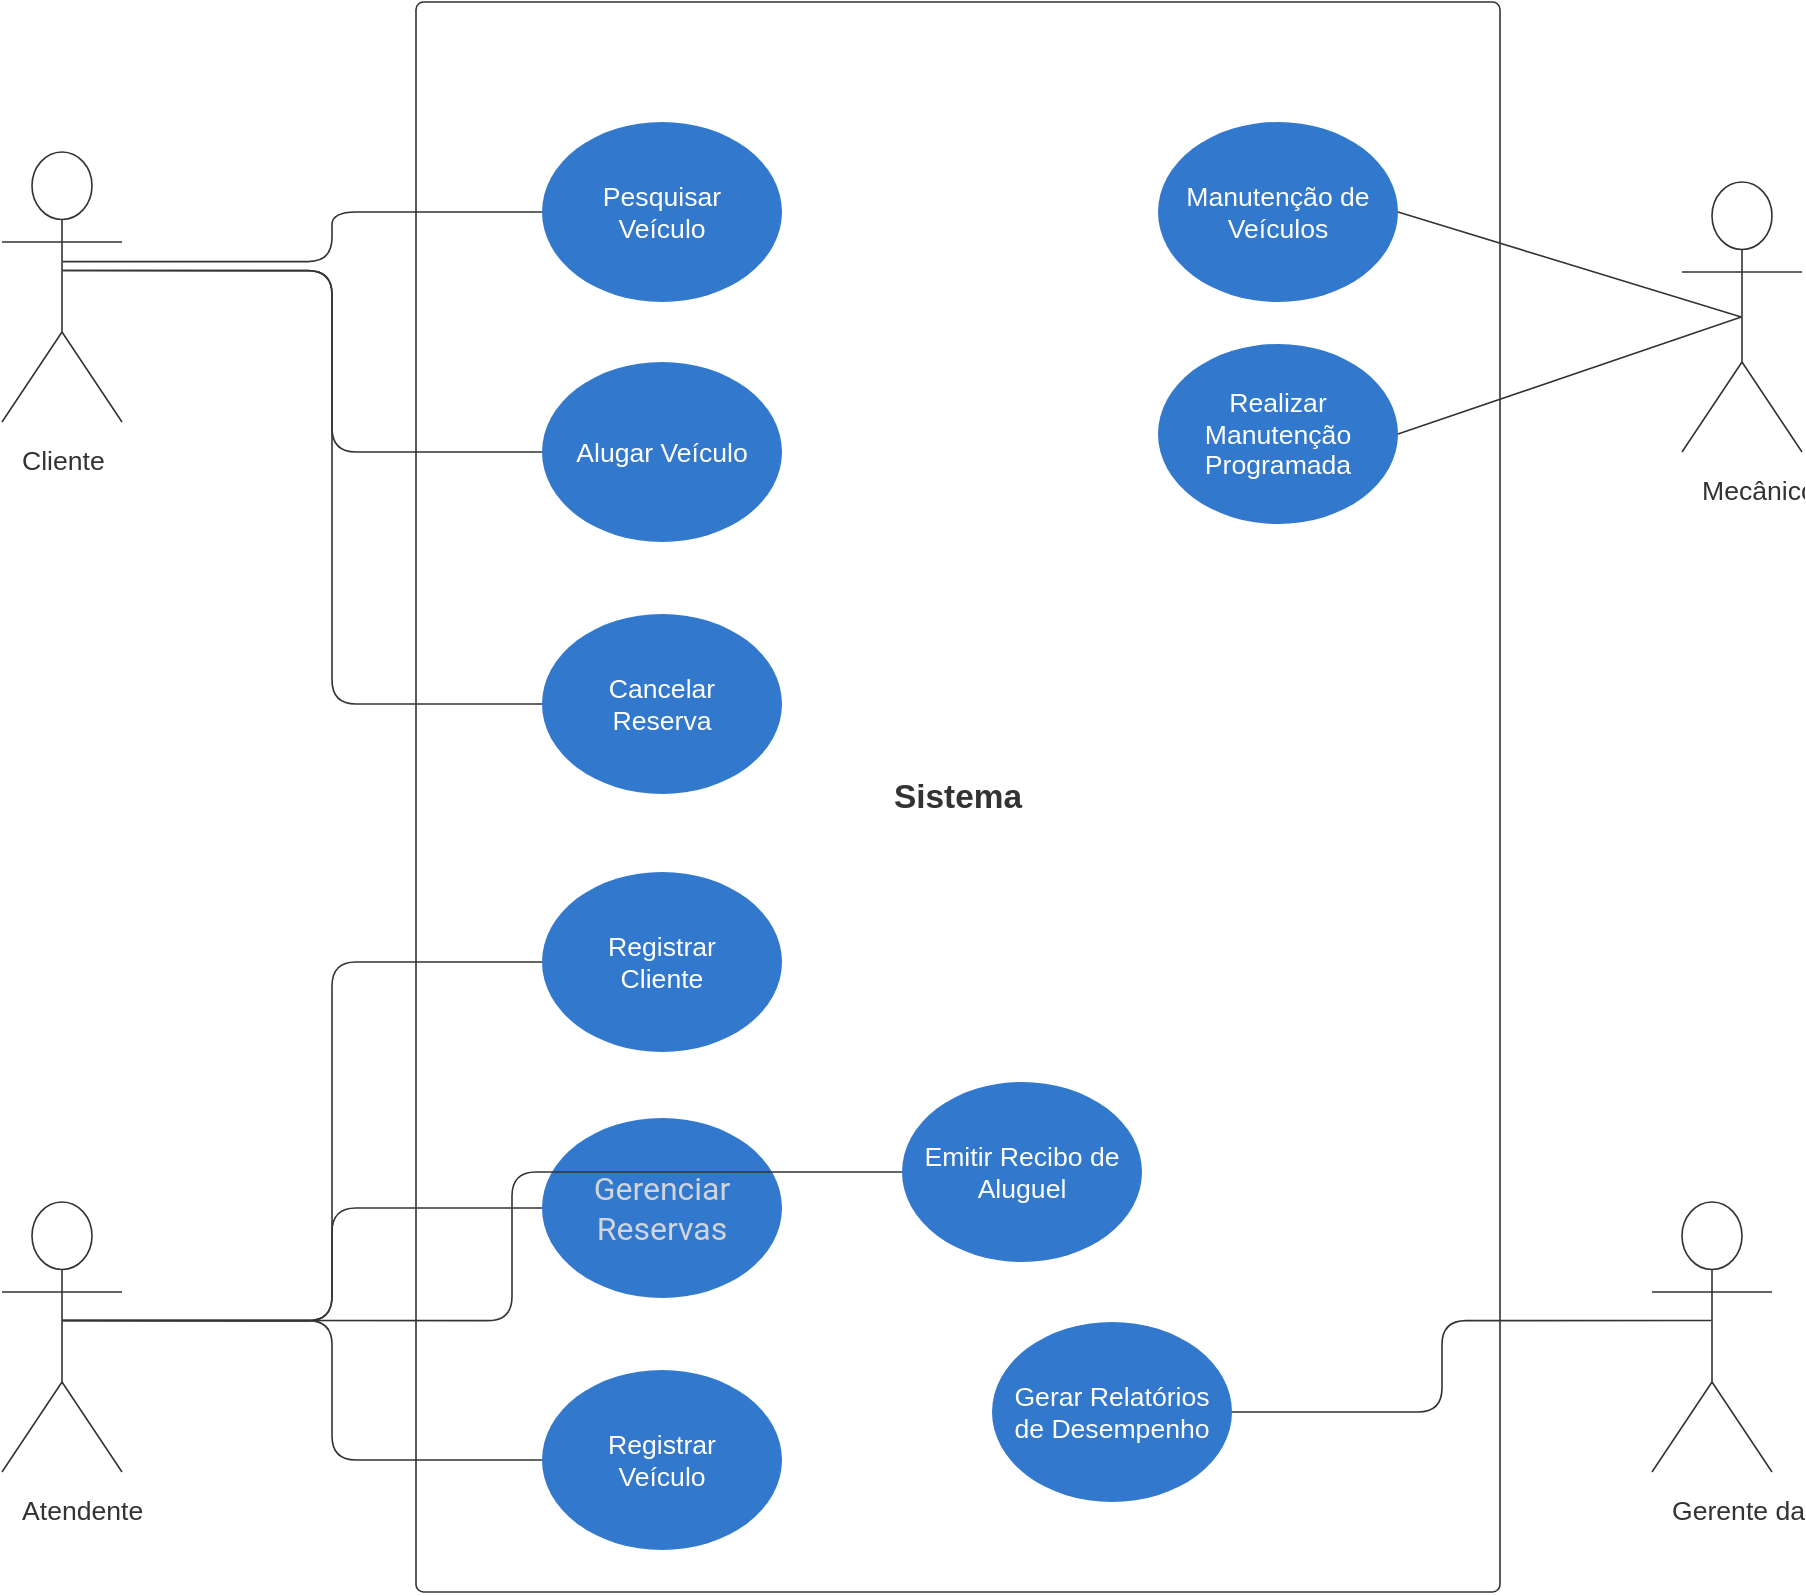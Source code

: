 <mxfile version="22.0.8" type="github">
  <diagram name="Página-1" id="PLNlm5o_AGdVYjuM3f2A">
    <mxGraphModel dx="1522" dy="1028" grid="1" gridSize="10" guides="1" tooltips="1" connect="1" arrows="1" fold="1" page="1" pageScale="1" pageWidth="827" pageHeight="1169" math="0" shadow="0">
      <root>
        <mxCell id="0" />
        <mxCell id="1" parent="0" />
        <mxCell id="H953KsmGj1gF04lkM5ey-14" value="Pesquisar Veículo" style="html=1;overflow=block;blockSpacing=1;whiteSpace=wrap;ellipse;fontSize=13.3;fontColor=#ffffff;spacingLeft=8.6;spacingRight=8.6;spacing=3.7;strokeOpacity=0;fillOpacity=100;rounded=1;absoluteArcSize=1;arcSize=7.5;fillColor=#3278cc;strokeWidth=0.8;lucidId=cAwfCthyY.md;" vertex="1" parent="1">
          <mxGeometry x="450" y="210" width="120" height="90" as="geometry" />
        </mxCell>
        <mxCell id="H953KsmGj1gF04lkM5ey-15" value="Alugar Veículo" style="html=1;overflow=block;blockSpacing=1;whiteSpace=wrap;ellipse;fontSize=13.3;fontColor=#ffffff;spacingLeft=8.6;spacingRight=8.6;spacing=3.7;strokeOpacity=0;fillOpacity=100;rounded=1;absoluteArcSize=1;arcSize=7.5;fillColor=#3278cc;strokeWidth=0.8;lucidId=cAwfn1UmM~92;" vertex="1" parent="1">
          <mxGeometry x="450" y="330" width="120" height="90" as="geometry" />
        </mxCell>
        <mxCell id="H953KsmGj1gF04lkM5ey-16" value="Registrar Cliente" style="html=1;overflow=block;blockSpacing=1;whiteSpace=wrap;ellipse;fontSize=13.3;fontColor=#ffffff;spacingLeft=8.6;spacingRight=8.6;spacing=3.7;strokeOpacity=0;fillOpacity=100;rounded=1;absoluteArcSize=1;arcSize=7.5;fillColor=#3278cc;strokeWidth=0.8;lucidId=cAwfm5dDjA3Q;" vertex="1" parent="1">
          <mxGeometry x="450" y="585" width="120" height="90" as="geometry" />
        </mxCell>
        <mxCell id="H953KsmGj1gF04lkM5ey-17" value="Gerenciar Reservas" style="html=1;overflow=block;blockSpacing=1;whiteSpace=wrap;ellipse;fontSize=16;fontFamily=Roboto;fontColor=#d1d5db;spacingLeft=8.6;spacingRight=8.6;spacing=3.7;strokeOpacity=0;fillOpacity=100;rounded=1;absoluteArcSize=1;arcSize=7.5;fillColor=#3278cc;strokeWidth=0.8;lucidId=cAwfXDwBvwwl;" vertex="1" parent="1">
          <mxGeometry x="450" y="708" width="120" height="90" as="geometry" />
        </mxCell>
        <mxCell id="H953KsmGj1gF04lkM5ey-18" value="Gerar Relatórios de Desempenho" style="html=1;overflow=block;blockSpacing=1;whiteSpace=wrap;ellipse;fontSize=13.3;fontColor=#ffffff;spacingLeft=8.6;spacingRight=8.6;spacing=3.7;strokeOpacity=0;fillOpacity=100;rounded=1;absoluteArcSize=1;arcSize=7.5;fillColor=#3278cc;strokeWidth=0.8;lucidId=cAwf.yAsq80J;" vertex="1" parent="1">
          <mxGeometry x="675" y="810" width="120" height="90" as="geometry" />
        </mxCell>
        <mxCell id="H953KsmGj1gF04lkM5ey-19" value="Cancelar Reserva" style="html=1;overflow=block;blockSpacing=1;whiteSpace=wrap;ellipse;fontSize=13.3;fontColor=#ffffff;spacingLeft=8.6;spacingRight=8.6;spacing=3.7;strokeOpacity=0;fillOpacity=100;rounded=1;absoluteArcSize=1;arcSize=7.5;fillColor=#3278cc;strokeWidth=0.8;lucidId=cAwfn6e7vSsn;" vertex="1" parent="1">
          <mxGeometry x="450" y="456" width="120" height="90" as="geometry" />
        </mxCell>
        <mxCell id="H953KsmGj1gF04lkM5ey-20" value="Realizar Manutenção Programada" style="html=1;overflow=block;blockSpacing=1;whiteSpace=wrap;ellipse;fontSize=13.3;fontColor=#ffffff;spacingLeft=8.6;spacingRight=8.6;spacing=3.7;strokeOpacity=0;fillOpacity=100;rounded=1;absoluteArcSize=1;arcSize=7.5;fillColor=#3278cc;strokeWidth=0.8;lucidId=cAwfGpVCeP2m;" vertex="1" parent="1">
          <mxGeometry x="758" y="321" width="120" height="90" as="geometry" />
        </mxCell>
        <mxCell id="H953KsmGj1gF04lkM5ey-21" value="Registrar Veículo" style="html=1;overflow=block;blockSpacing=1;whiteSpace=wrap;ellipse;fontSize=13.3;fontColor=#ffffff;spacingLeft=8.6;spacingRight=8.6;spacing=3.7;strokeOpacity=0;fillOpacity=100;rounded=1;absoluteArcSize=1;arcSize=7.5;fillColor=#3278cc;strokeWidth=0.8;lucidId=cAwfxqoZJivl;" vertex="1" parent="1">
          <mxGeometry x="450" y="834" width="120" height="90" as="geometry" />
        </mxCell>
        <mxCell id="H953KsmGj1gF04lkM5ey-22" value="Manutenção de Veículos" style="html=1;overflow=block;blockSpacing=1;whiteSpace=wrap;ellipse;fontSize=13.3;fontColor=#ffffff;spacingLeft=8.6;spacingRight=8.6;spacing=3.7;strokeOpacity=0;fillOpacity=100;rounded=1;absoluteArcSize=1;arcSize=7.5;fillColor=#3278cc;strokeWidth=0.8;lucidId=cAwfhuOL.hJR;" vertex="1" parent="1">
          <mxGeometry x="758" y="210" width="120" height="90" as="geometry" />
        </mxCell>
        <mxCell id="H953KsmGj1gF04lkM5ey-23" value="Emitir Recibo de Aluguel" style="html=1;overflow=block;blockSpacing=1;whiteSpace=wrap;ellipse;fontSize=13.3;fontColor=#ffffff;spacingLeft=8.6;spacingRight=8.6;spacing=3.7;strokeOpacity=0;fillOpacity=100;rounded=1;absoluteArcSize=1;arcSize=7.5;fillColor=#3278cc;strokeWidth=0.8;lucidId=cAwflG-iac7l;" vertex="1" parent="1">
          <mxGeometry x="630" y="690" width="120" height="90" as="geometry" />
        </mxCell>
        <mxCell id="H953KsmGj1gF04lkM5ey-24" value="" style="html=1;jettySize=18;whiteSpace=wrap;fontSize=13;fontFamily=Helvetica;strokeColor=#333333;strokeOpacity=100;strokeWidth=0.8;rounded=0;startArrow=none;endArrow=none;exitX=0.494;exitY=0.5;exitPerimeter=0;entryX=1;entryY=0.5;entryPerimeter=0;lucidId=cAwfIXtODCSv;" edge="1" parent="1" source="H953KsmGj1gF04lkM5ey-29" target="H953KsmGj1gF04lkM5ey-20">
          <mxGeometry width="100" height="100" relative="1" as="geometry">
            <Array as="points" />
          </mxGeometry>
        </mxCell>
        <mxCell id="H953KsmGj1gF04lkM5ey-25" value="" style="html=1;jettySize=18;whiteSpace=wrap;fontSize=13;fontFamily=Helvetica;strokeColor=#333333;strokeOpacity=100;strokeWidth=0.8;rounded=0;startArrow=none;endArrow=none;exitX=0.494;exitY=0.5;exitPerimeter=0;entryX=1;entryY=0.5;entryPerimeter=0;lucidId=cAwfKhz1go3g;" edge="1" parent="1" source="H953KsmGj1gF04lkM5ey-29" target="H953KsmGj1gF04lkM5ey-22">
          <mxGeometry width="100" height="100" relative="1" as="geometry">
            <Array as="points" />
          </mxGeometry>
        </mxCell>
        <mxCell id="H953KsmGj1gF04lkM5ey-26" value="Cliente" style="html=1;overflow=block;blockSpacing=1;shape=umlActor;labelPosition=center;verticalLabelPosition=bottom;verticalAlign=top;whiteSpace=nowrap;fontSize=13.3;fontFamily=Helvetica;fontColor=#333333;align=center;spacingLeft=8.6;spacingRight=8.6;spacingTop=9;spacing=3.7;strokeColor=#333333;strokeOpacity=100;rounded=1;absoluteArcSize=1;arcSize=7.5;fillColor=#ffffff;strokeWidth=0.8;lucidId=cAwfYFy0HbdJ;" vertex="1" parent="1">
          <mxGeometry x="180" y="225" width="60" height="135" as="geometry" />
        </mxCell>
        <mxCell id="H953KsmGj1gF04lkM5ey-27" value="Atendente" style="html=1;overflow=block;blockSpacing=1;shape=umlActor;labelPosition=center;verticalLabelPosition=bottom;verticalAlign=top;whiteSpace=nowrap;fontSize=13.3;fontFamily=Helvetica;fontColor=#333333;align=center;spacingLeft=8.6;spacingRight=8.6;spacingTop=9;spacing=3.7;strokeColor=#333333;strokeOpacity=100;rounded=1;absoluteArcSize=1;arcSize=7.5;fillColor=#ffffff;strokeWidth=0.8;lucidId=cAwfwv27CiTl;" vertex="1" parent="1">
          <mxGeometry x="180" y="750" width="60" height="135" as="geometry" />
        </mxCell>
        <mxCell id="H953KsmGj1gF04lkM5ey-28" value="Gerente da Locadora" style="html=1;overflow=block;blockSpacing=1;shape=umlActor;labelPosition=center;verticalLabelPosition=bottom;verticalAlign=top;whiteSpace=nowrap;fontSize=13.3;fontFamily=Helvetica;fontColor=#333333;align=center;spacingLeft=8.6;spacingRight=8.6;spacingTop=9;spacing=3.7;strokeColor=#333333;strokeOpacity=100;rounded=1;absoluteArcSize=1;arcSize=7.5;fillColor=#ffffff;strokeWidth=0.8;lucidId=cAwf_AFQUVsl;" vertex="1" parent="1">
          <mxGeometry x="1005" y="750" width="60" height="135" as="geometry" />
        </mxCell>
        <mxCell id="H953KsmGj1gF04lkM5ey-29" value="Mecânico da Oficina" style="html=1;overflow=block;blockSpacing=1;shape=umlActor;labelPosition=center;verticalLabelPosition=bottom;verticalAlign=top;whiteSpace=nowrap;fontSize=13.3;fontFamily=Helvetica;fontColor=#333333;align=center;spacingLeft=8.6;spacingRight=8.6;spacingTop=9;spacing=3.7;strokeColor=#333333;strokeOpacity=100;rounded=1;absoluteArcSize=1;arcSize=7.5;fillColor=#ffffff;strokeWidth=0.8;lucidId=cAwfv_h~__xW;" vertex="1" parent="1">
          <mxGeometry x="1020" y="240" width="60" height="135" as="geometry" />
        </mxCell>
        <mxCell id="H953KsmGj1gF04lkM5ey-30" value="Sistema" style="html=1;overflow=block;blockSpacing=1;whiteSpace=wrap;container=1;pointerEvents=0;collapsible=0;recursiveResize=0;fontSize=16.7;fontColor=#333333;fontStyle=1;align=center;spacingLeft=8.6;spacingRight=8.6;spacing=0;strokeColor=#333333;strokeOpacity=100;fillOpacity=0;rounded=1;absoluteArcSize=1;arcSize=7.5;fillColor=#000000;strokeWidth=0.8;lucidId=8KXMEom1bBDY;" vertex="1" parent="1">
          <mxGeometry x="387" y="150" width="542" height="795" as="geometry" />
        </mxCell>
        <mxCell id="H953KsmGj1gF04lkM5ey-35" value="" style="html=1;jettySize=18;whiteSpace=wrap;fontSize=13;strokeColor=#333333;strokeOpacity=100;strokeWidth=0.8;rounded=1;arcSize=24;edgeStyle=orthogonalEdgeStyle;startArrow=none;endArrow=none;exitX=0.506;exitY=0.406;exitPerimeter=0;entryX=0;entryY=0.5;entryPerimeter=0;lucidId=G0MIQMOkzJN_;" edge="1" parent="1" source="H953KsmGj1gF04lkM5ey-26" target="H953KsmGj1gF04lkM5ey-14">
          <mxGeometry width="100" height="100" relative="1" as="geometry">
            <Array as="points" />
          </mxGeometry>
        </mxCell>
        <mxCell id="H953KsmGj1gF04lkM5ey-36" value="" style="html=1;jettySize=18;whiteSpace=wrap;fontSize=13;strokeColor=#333333;strokeOpacity=100;strokeWidth=0.8;rounded=1;arcSize=24;edgeStyle=orthogonalEdgeStyle;startArrow=none;endArrow=none;exitX=0.506;exitY=0.439;exitPerimeter=0;entryX=0;entryY=0.5;entryPerimeter=0;lucidId=IcNIpxG87Upk;" edge="1" parent="1" source="H953KsmGj1gF04lkM5ey-26" target="H953KsmGj1gF04lkM5ey-15">
          <mxGeometry width="100" height="100" relative="1" as="geometry">
            <Array as="points" />
          </mxGeometry>
        </mxCell>
        <mxCell id="H953KsmGj1gF04lkM5ey-37" value="" style="html=1;jettySize=18;whiteSpace=wrap;fontSize=13;strokeColor=#333333;strokeOpacity=100;strokeWidth=0.8;rounded=1;arcSize=24;edgeStyle=orthogonalEdgeStyle;startArrow=none;endArrow=none;exitX=0.506;exitY=0.439;exitPerimeter=0;entryX=0;entryY=0.5;entryPerimeter=0;lucidId=RcNIflMd2TK0;" edge="1" parent="1" source="H953KsmGj1gF04lkM5ey-26" target="H953KsmGj1gF04lkM5ey-19">
          <mxGeometry width="100" height="100" relative="1" as="geometry">
            <Array as="points" />
          </mxGeometry>
        </mxCell>
        <mxCell id="H953KsmGj1gF04lkM5ey-38" value="" style="html=1;jettySize=18;whiteSpace=wrap;fontSize=13;strokeColor=#333333;strokeOpacity=100;strokeWidth=0.8;rounded=1;arcSize=24;edgeStyle=orthogonalEdgeStyle;startArrow=none;endArrow=none;exitX=0.506;exitY=0.439;exitPerimeter=0;entryX=0;entryY=0.5;entryPerimeter=0;lucidId=8hNIGwsoaXKO;" edge="1" parent="1" source="H953KsmGj1gF04lkM5ey-27" target="H953KsmGj1gF04lkM5ey-17">
          <mxGeometry width="100" height="100" relative="1" as="geometry">
            <Array as="points" />
          </mxGeometry>
        </mxCell>
        <mxCell id="H953KsmGj1gF04lkM5ey-39" value="" style="html=1;jettySize=18;whiteSpace=wrap;fontSize=13;strokeColor=#333333;strokeOpacity=100;strokeWidth=0.8;rounded=1;arcSize=24;edgeStyle=orthogonalEdgeStyle;startArrow=none;endArrow=none;exitX=0.506;exitY=0.439;exitPerimeter=0;entryX=0;entryY=0.5;entryPerimeter=0;lucidId=AiNIJL.accLW;" edge="1" parent="1" source="H953KsmGj1gF04lkM5ey-27" target="H953KsmGj1gF04lkM5ey-16">
          <mxGeometry width="100" height="100" relative="1" as="geometry">
            <Array as="points" />
          </mxGeometry>
        </mxCell>
        <mxCell id="H953KsmGj1gF04lkM5ey-40" value="" style="html=1;jettySize=18;whiteSpace=wrap;fontSize=13;strokeColor=#333333;strokeOpacity=100;strokeWidth=0.8;rounded=1;arcSize=24;edgeStyle=orthogonalEdgeStyle;startArrow=none;endArrow=none;exitX=0.506;exitY=0.439;exitPerimeter=0;entryX=0;entryY=0.5;entryPerimeter=0;lucidId=4iNIMb.sjzeM;" edge="1" parent="1" source="H953KsmGj1gF04lkM5ey-27" target="H953KsmGj1gF04lkM5ey-23">
          <mxGeometry width="100" height="100" relative="1" as="geometry">
            <Array as="points" />
          </mxGeometry>
        </mxCell>
        <mxCell id="H953KsmGj1gF04lkM5ey-41" value="" style="html=1;jettySize=18;whiteSpace=wrap;fontSize=13;strokeColor=#333333;strokeOpacity=100;strokeWidth=0.8;rounded=1;arcSize=24;edgeStyle=orthogonalEdgeStyle;startArrow=none;endArrow=none;exitX=0.506;exitY=0.439;exitPerimeter=0;entryX=0;entryY=0.5;entryPerimeter=0;lucidId=rjNIALCFc4VQ;" edge="1" parent="1" source="H953KsmGj1gF04lkM5ey-27" target="H953KsmGj1gF04lkM5ey-21">
          <mxGeometry width="100" height="100" relative="1" as="geometry">
            <Array as="points" />
          </mxGeometry>
        </mxCell>
        <mxCell id="H953KsmGj1gF04lkM5ey-42" value="" style="html=1;jettySize=18;whiteSpace=wrap;fontSize=13;strokeColor=#333333;strokeOpacity=100;strokeWidth=0.8;rounded=1;arcSize=24;edgeStyle=orthogonalEdgeStyle;startArrow=none;endArrow=none;exitX=0.494;exitY=0.439;exitPerimeter=0;entryX=1;entryY=0.5;entryPerimeter=0;lucidId=gkNI_TexjO67;" edge="1" parent="1" source="H953KsmGj1gF04lkM5ey-28" target="H953KsmGj1gF04lkM5ey-18">
          <mxGeometry width="100" height="100" relative="1" as="geometry">
            <Array as="points" />
          </mxGeometry>
        </mxCell>
      </root>
    </mxGraphModel>
  </diagram>
</mxfile>
